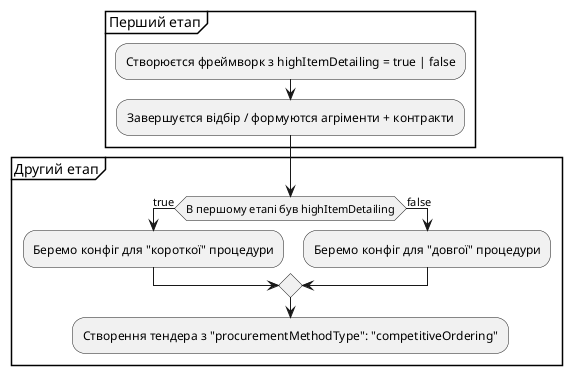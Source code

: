 @startuml


partition "Перший етап" {

    :Створюєтся фреймворк з highItemDetailing = true | false;
    :Завершуєтся відбір / формуются агріменти + контракти;

}

partition "Другий етап" {
    if (В першому етапі був highItemDetailing) then (true)
        :Беремо конфіг для "короткої" процедури;


    else (false)
        :Беремо конфіг для "довгої" процедури;

    endif
    :Створення тендера з "procurementMethodType": "competitiveOrdering";
}





@enduml